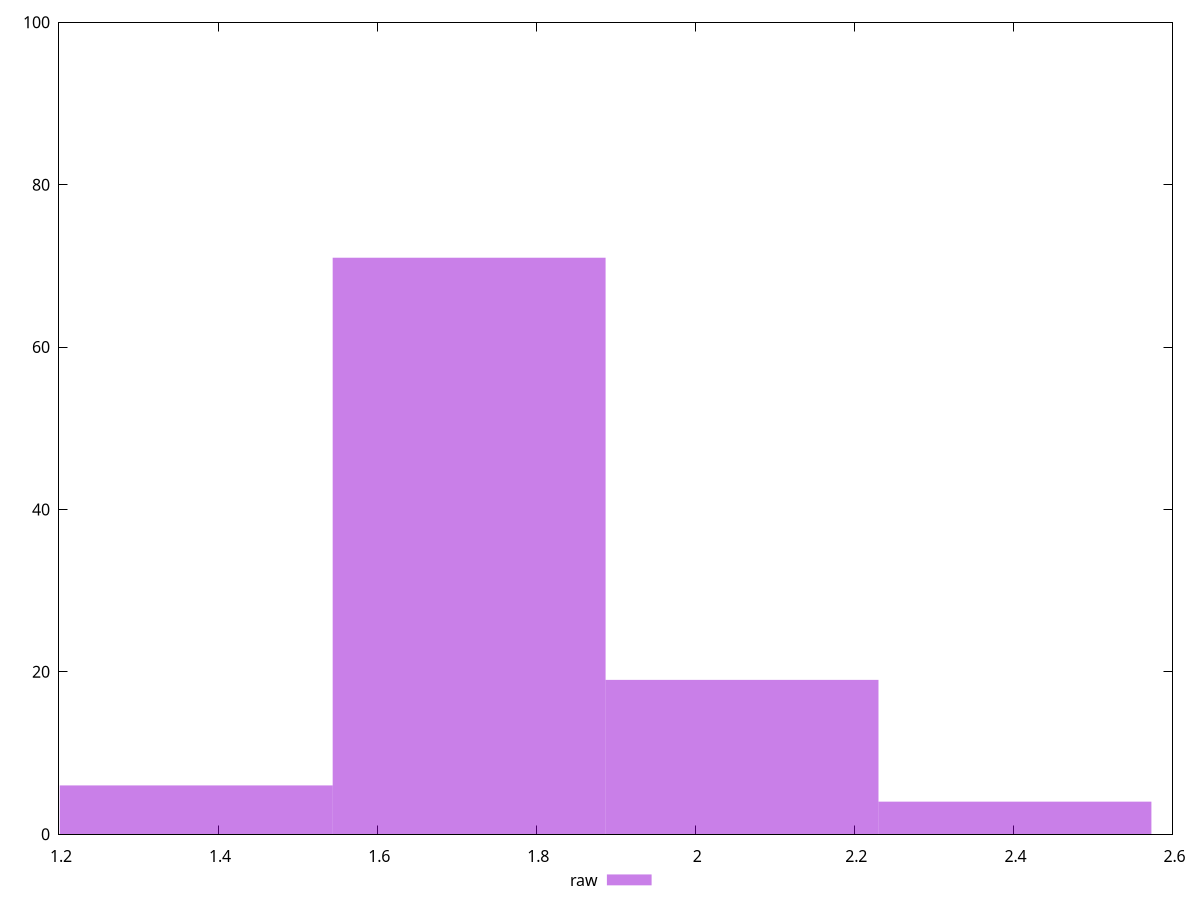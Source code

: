 reset
set terminal svg size 640, 490 enhanced background rgb 'white'
set output "report_00007_2020-12-11T15:55:29.892Z/server-response-time/samples/pages+cached+noexternal+nocss/raw/histogram.svg"

$raw <<EOF
1.7156523734033324 71
2.058782848083999 19
2.401913322764665 4
1.372521898722666 6
EOF

set key outside below
set boxwidth 0.3431304746806665
set yrange [0:100]
set style fill transparent solid 0.5 noborder

plot \
  $raw title "raw" with boxes, \


reset
